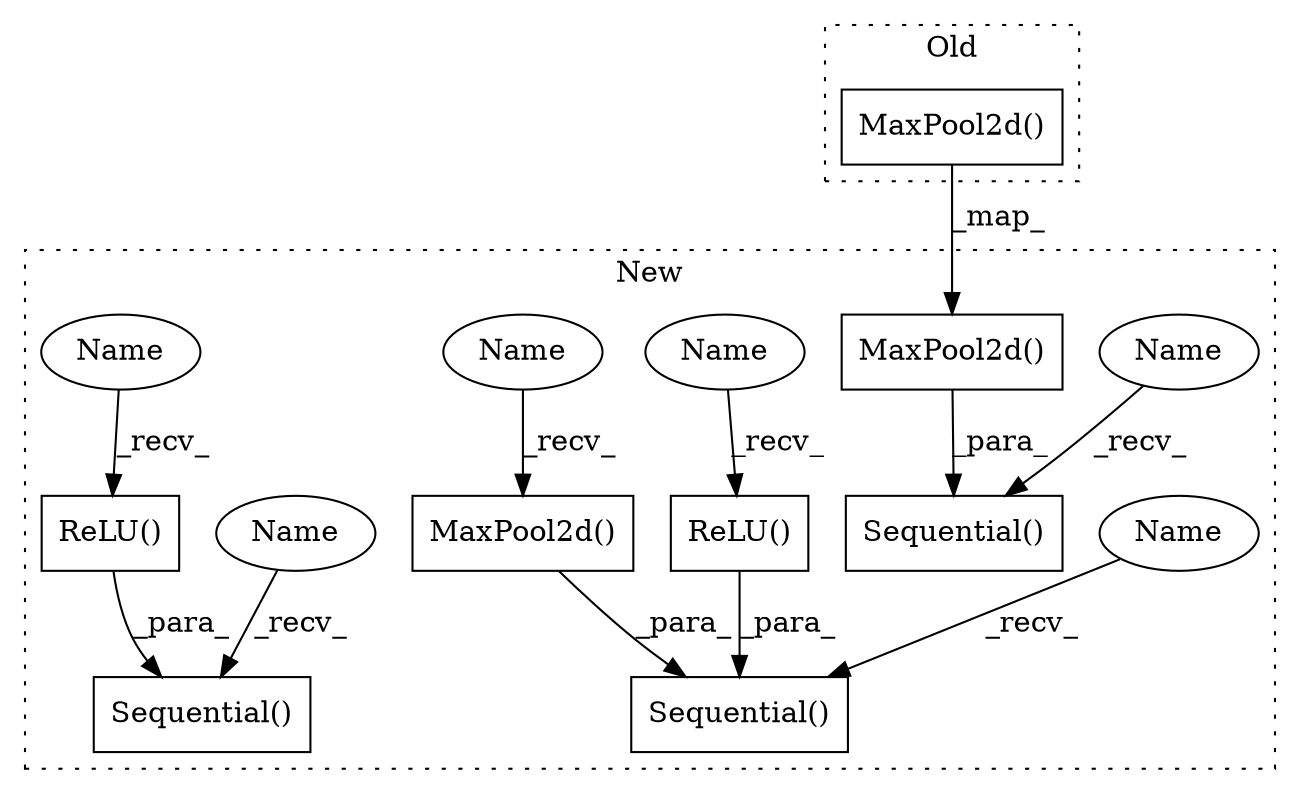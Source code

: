 digraph G {
subgraph cluster0 {
1 [label="MaxPool2d()" a="75" s="5471" l="48" shape="box"];
label = "Old";
style="dotted";
}
subgraph cluster1 {
2 [label="MaxPool2d()" a="75" s="5920" l="48" shape="box"];
3 [label="Sequential()" a="75" s="5694,5968" l="35,19" shape="box"];
4 [label="ReLU()" a="75" s="5544" l="21" shape="box"];
5 [label="Sequential()" a="75" s="6035,6309" l="35,19" shape="box"];
6 [label="ReLU()" a="75" s="6218" l="21" shape="box"];
7 [label="Sequential()" a="75" s="5383,5565" l="14,1" shape="box"];
8 [label="MaxPool2d()" a="75" s="6261" l="48" shape="box"];
9 [label="Name" a="87" s="6261" l="2" shape="ellipse"];
10 [label="Name" a="87" s="6218" l="2" shape="ellipse"];
11 [label="Name" a="87" s="6035" l="2" shape="ellipse"];
12 [label="Name" a="87" s="5383" l="2" shape="ellipse"];
13 [label="Name" a="87" s="5694" l="2" shape="ellipse"];
14 [label="Name" a="87" s="5544" l="2" shape="ellipse"];
label = "New";
style="dotted";
}
1 -> 2 [label="_map_"];
2 -> 3 [label="_para_"];
4 -> 7 [label="_para_"];
6 -> 5 [label="_para_"];
8 -> 5 [label="_para_"];
9 -> 8 [label="_recv_"];
10 -> 6 [label="_recv_"];
11 -> 5 [label="_recv_"];
12 -> 7 [label="_recv_"];
13 -> 3 [label="_recv_"];
14 -> 4 [label="_recv_"];
}